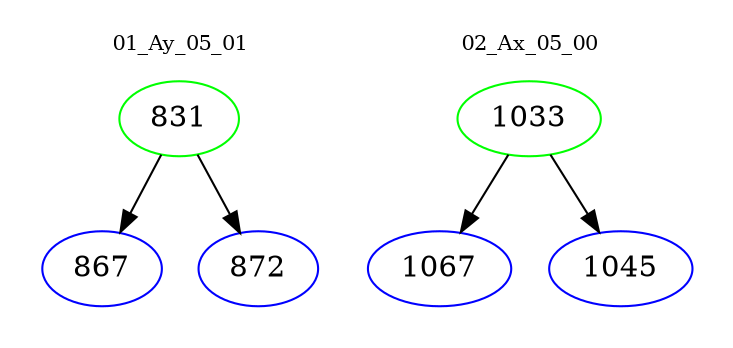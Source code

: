 digraph{
subgraph cluster_0 {
color = white
label = "01_Ay_05_01";
fontsize=10;
T0_831 [label="831", color="green"]
T0_831 -> T0_867 [color="black"]
T0_867 [label="867", color="blue"]
T0_831 -> T0_872 [color="black"]
T0_872 [label="872", color="blue"]
}
subgraph cluster_1 {
color = white
label = "02_Ax_05_00";
fontsize=10;
T1_1033 [label="1033", color="green"]
T1_1033 -> T1_1067 [color="black"]
T1_1067 [label="1067", color="blue"]
T1_1033 -> T1_1045 [color="black"]
T1_1045 [label="1045", color="blue"]
}
}
